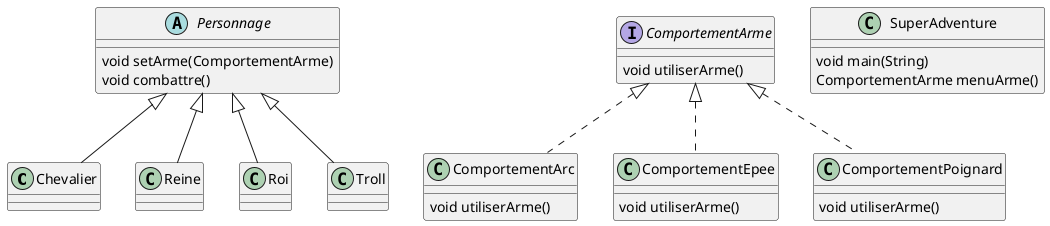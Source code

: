 @startuml

' definitions
' -----------

' package ""
class Chevalier
class ComportementArc
interface ComportementArme
class ComportementEpee
class ComportementPoignard
abstract Personnage
class Reine
class Roi
class SuperAdventure
class Troll
' end package

' content
' -------

' ComportementEpee:
ComportementArme <|.. ComportementEpee
ComportementEpee : void utiliserArme()

' Troll:
Personnage <|-- Troll

' Personnage:
Personnage : void setArme(ComportementArme)
Personnage : void combattre()

' ComportementArme:
ComportementArme : void utiliserArme()

' ComportementPoignard:
ComportementArme <|.. ComportementPoignard
ComportementPoignard : void utiliserArme()

' Reine:
Personnage <|-- Reine

' SuperAdventure:
SuperAdventure : void main(String)
SuperAdventure : ComportementArme menuArme()

' Roi:
Personnage <|-- Roi

' Chevalier:
Personnage <|-- Chevalier

' ComportementArc:
ComportementArme <|.. ComportementArc
ComportementArc : void utiliserArme()

@enduml
